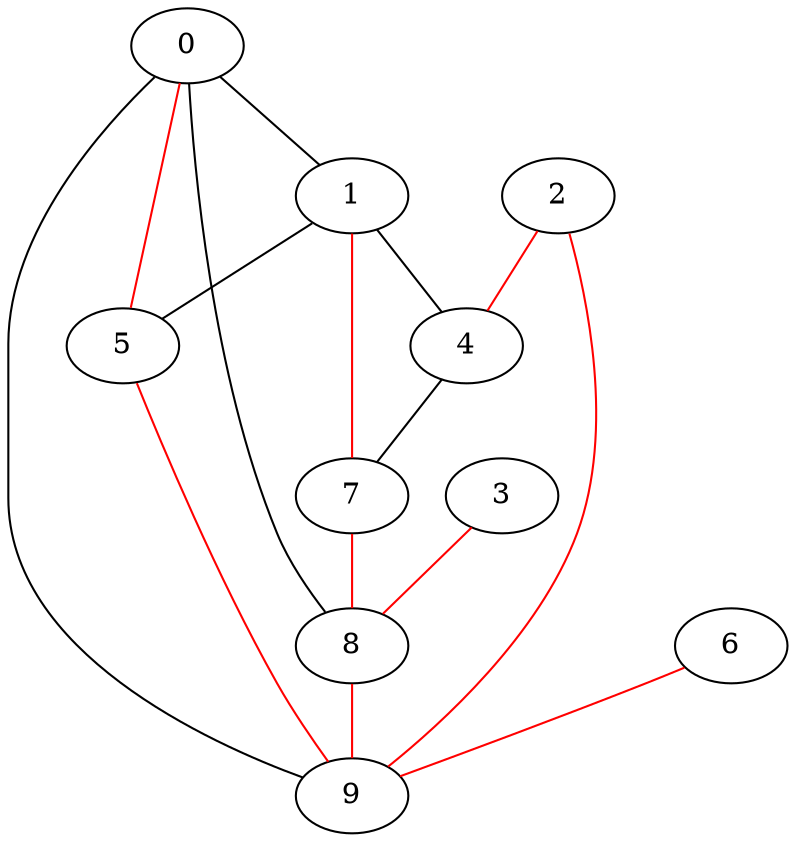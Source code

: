 graph one
 { 
0 -- 1 ;
0 -- 5  [color=red];
0 -- 8 ;
0 -- 9 ;
1 -- 4 ;
1 -- 5 ;
1 -- 7  [color=red];
2 -- 4  [color=red];
2 -- 9  [color=red];
3 -- 8  [color=red];
4 -- 7 ;
5 -- 9  [color=red];
6 -- 9  [color=red];
7 -- 8  [color=red];
8 -- 9  [color=red];
9

}